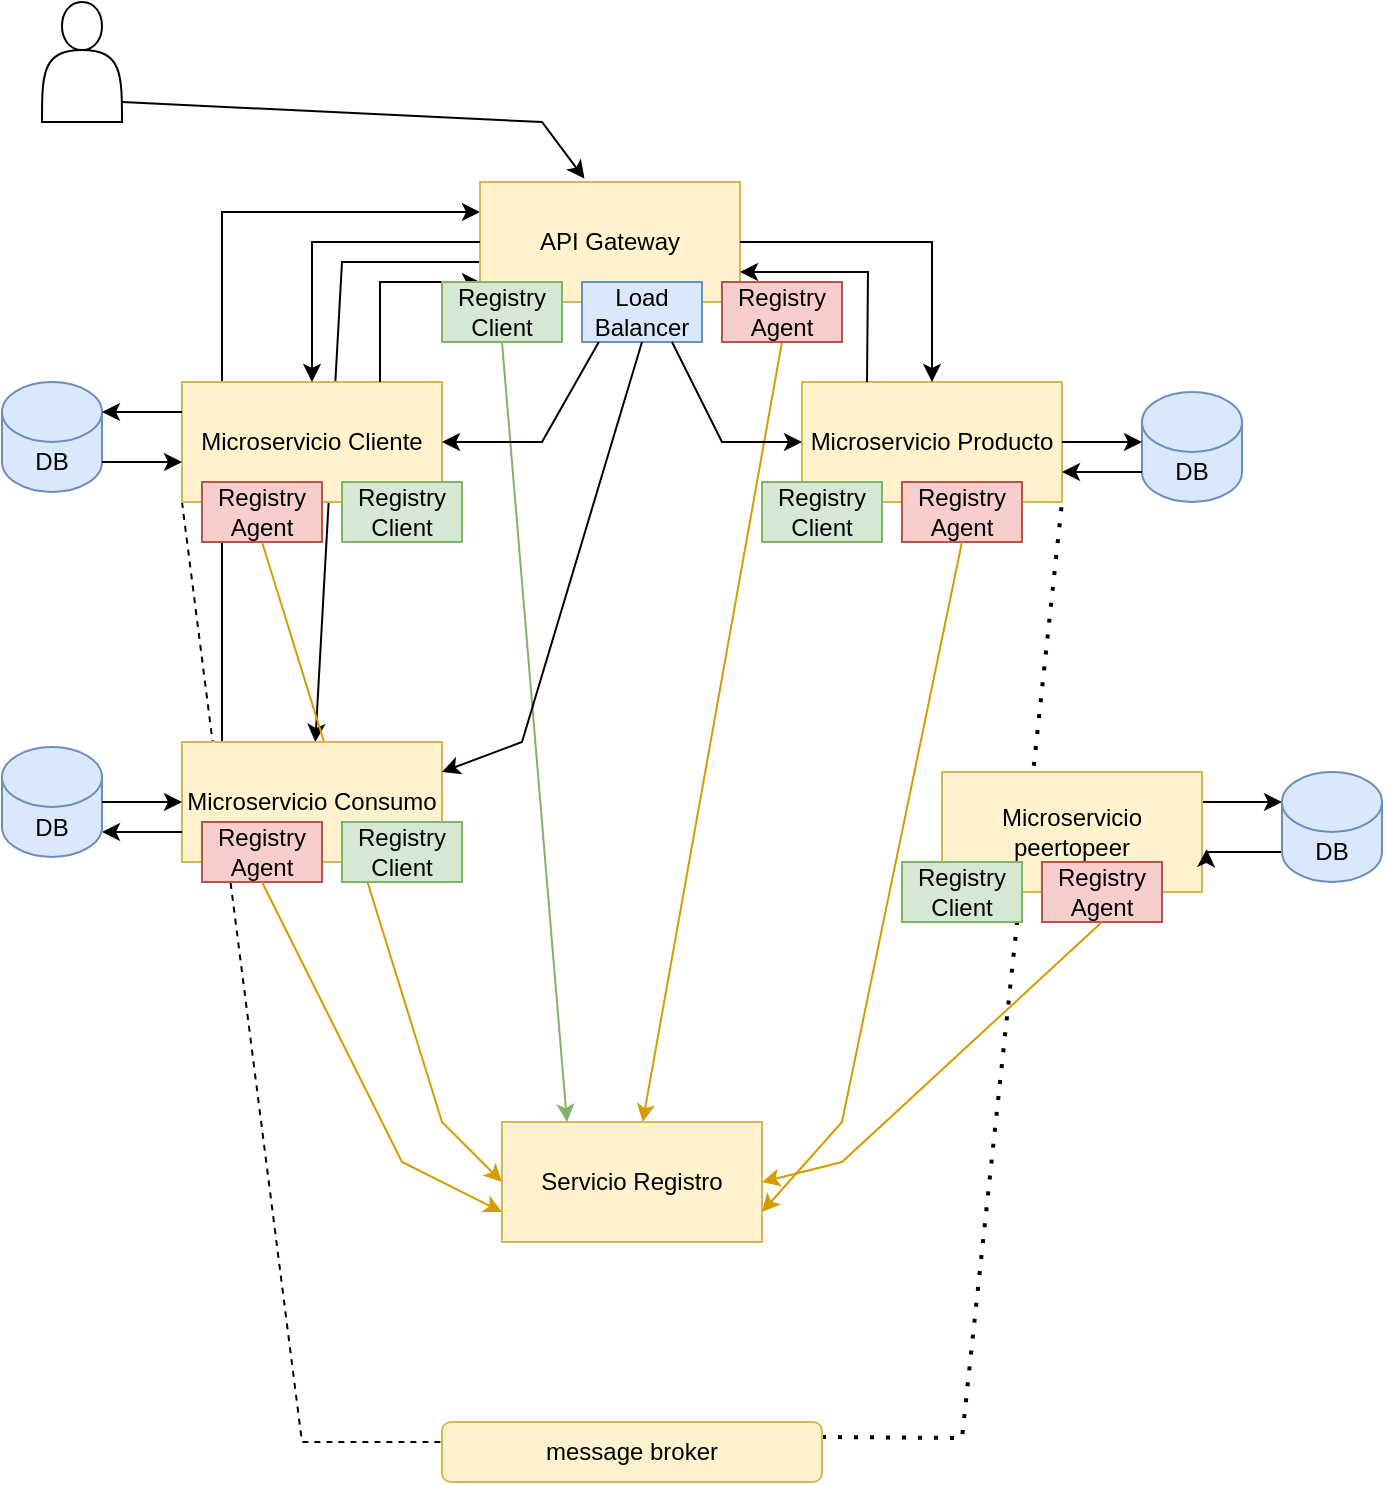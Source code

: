 <mxfile version="19.0.3" type="device"><diagram id="2nGAjJYOJUBrYojwt7jL" name="Página-1"><mxGraphModel dx="1038" dy="649" grid="1" gridSize="10" guides="1" tooltips="1" connect="1" arrows="1" fold="1" page="1" pageScale="1" pageWidth="827" pageHeight="1169" math="0" shadow="0"><root><mxCell id="0"/><mxCell id="1" parent="0"/><mxCell id="evx9BOeUH_PnrXEQ1c8M-12" value="" style="endArrow=none;dashed=1;html=1;rounded=0;exitX=0;exitY=1;exitDx=0;exitDy=0;" edge="1" parent="1" source="XDyPsMoyg9mjcRolrBr0-5"><mxGeometry width="50" height="50" relative="1" as="geometry"><mxPoint x="285" y="780" as="sourcePoint"/><mxPoint x="335" y="730" as="targetPoint"/><Array as="points"><mxPoint x="260" y="730"/></Array></mxGeometry></mxCell><mxCell id="evx9BOeUH_PnrXEQ1c8M-13" value="" style="endArrow=none;dashed=1;html=1;dashPattern=1 3;strokeWidth=2;rounded=0;exitX=1;exitY=0.25;exitDx=0;exitDy=0;" edge="1" parent="1" source="evx9BOeUH_PnrXEQ1c8M-11"><mxGeometry width="50" height="50" relative="1" as="geometry"><mxPoint x="590" y="310" as="sourcePoint"/><mxPoint x="640" y="260" as="targetPoint"/><Array as="points"><mxPoint x="590" y="728"/></Array></mxGeometry></mxCell><mxCell id="XDyPsMoyg9mjcRolrBr0-36" value="" style="endArrow=classic;html=1;rounded=0;" parent="1" target="XDyPsMoyg9mjcRolrBr0-7" edge="1"><mxGeometry width="50" height="50" relative="1" as="geometry"><mxPoint x="349" y="140" as="sourcePoint"/><mxPoint x="399" y="90" as="targetPoint"/><Array as="points"><mxPoint x="280" y="140"/></Array></mxGeometry></mxCell><mxCell id="XDyPsMoyg9mjcRolrBr0-35" value="" style="endArrow=classic;html=1;rounded=0;entryX=0;entryY=0.25;entryDx=0;entryDy=0;" parent="1" target="XDyPsMoyg9mjcRolrBr0-4" edge="1"><mxGeometry width="50" height="50" relative="1" as="geometry"><mxPoint x="220" y="380" as="sourcePoint"/><mxPoint x="270" y="330" as="targetPoint"/><Array as="points"><mxPoint x="220" y="115"/></Array></mxGeometry></mxCell><mxCell id="XDyPsMoyg9mjcRolrBr0-30" value="" style="endArrow=classic;html=1;rounded=0;exitX=0.5;exitY=1;exitDx=0;exitDy=0;fillColor=#ffe6cc;strokeColor=#d79b00;" parent="1" source="XDyPsMoyg9mjcRolrBr0-27" target="XDyPsMoyg9mjcRolrBr0-8" edge="1"><mxGeometry width="50" height="50" relative="1" as="geometry"><mxPoint x="390" y="360" as="sourcePoint"/><mxPoint x="440" y="310" as="targetPoint"/></mxGeometry></mxCell><mxCell id="XDyPsMoyg9mjcRolrBr0-24" value="" style="endArrow=classic;html=1;rounded=0;entryX=0;entryY=0.5;entryDx=0;entryDy=0;fillColor=#ffe6cc;strokeColor=#d79b00;" parent="1" target="XDyPsMoyg9mjcRolrBr0-8" edge="1"><mxGeometry width="50" height="50" relative="1" as="geometry"><mxPoint x="240" y="280" as="sourcePoint"/><mxPoint x="290" y="230" as="targetPoint"/><Array as="points"><mxPoint x="330" y="570"/></Array></mxGeometry></mxCell><mxCell id="XDyPsMoyg9mjcRolrBr0-4" value="API Gateway" style="rounded=0;whiteSpace=wrap;html=1;fillColor=#fff2cc;strokeColor=#d6b656;" parent="1" vertex="1"><mxGeometry x="349" y="100" width="130" height="60" as="geometry"/></mxCell><mxCell id="XDyPsMoyg9mjcRolrBr0-5" value="Microservicio Cliente" style="rounded=0;whiteSpace=wrap;html=1;fillColor=#fff2cc;strokeColor=#d6b656;" parent="1" vertex="1"><mxGeometry x="200" y="200" width="130" height="60" as="geometry"/></mxCell><mxCell id="XDyPsMoyg9mjcRolrBr0-6" value="Microservicio Producto" style="rounded=0;whiteSpace=wrap;html=1;fillColor=#fff2cc;strokeColor=#d6b656;" parent="1" vertex="1"><mxGeometry x="510" y="200" width="130" height="60" as="geometry"/></mxCell><mxCell id="XDyPsMoyg9mjcRolrBr0-7" value="Microservicio Consumo" style="rounded=0;whiteSpace=wrap;html=1;fillColor=#fff2cc;strokeColor=#d6b656;" parent="1" vertex="1"><mxGeometry x="200" y="380" width="130" height="60" as="geometry"/></mxCell><mxCell id="XDyPsMoyg9mjcRolrBr0-8" value="Servicio Registro" style="rounded=0;whiteSpace=wrap;html=1;fillColor=#fff2cc;strokeColor=#d6b656;" parent="1" vertex="1"><mxGeometry x="360" y="570" width="130" height="60" as="geometry"/></mxCell><mxCell id="XDyPsMoyg9mjcRolrBr0-9" value="" style="endArrow=classic;html=1;rounded=0;exitX=0;exitY=0.5;exitDx=0;exitDy=0;entryX=0.5;entryY=0;entryDx=0;entryDy=0;" parent="1" source="XDyPsMoyg9mjcRolrBr0-4" target="XDyPsMoyg9mjcRolrBr0-5" edge="1"><mxGeometry width="50" height="50" relative="1" as="geometry"><mxPoint x="280" y="160" as="sourcePoint"/><mxPoint x="270" y="70" as="targetPoint"/><Array as="points"><mxPoint x="265" y="130"/></Array></mxGeometry></mxCell><mxCell id="XDyPsMoyg9mjcRolrBr0-11" value="" style="endArrow=classic;html=1;rounded=0;entryX=0.5;entryY=0;entryDx=0;entryDy=0;exitX=1;exitY=0.5;exitDx=0;exitDy=0;" parent="1" source="XDyPsMoyg9mjcRolrBr0-4" target="XDyPsMoyg9mjcRolrBr0-6" edge="1"><mxGeometry width="50" height="50" relative="1" as="geometry"><mxPoint x="550" y="120" as="sourcePoint"/><mxPoint x="600" y="70" as="targetPoint"/><Array as="points"><mxPoint x="575" y="130"/></Array></mxGeometry></mxCell><mxCell id="XDyPsMoyg9mjcRolrBr0-12" value="DB" style="shape=cylinder3;whiteSpace=wrap;html=1;boundedLbl=1;backgroundOutline=1;size=15;fillColor=#dae8fc;strokeColor=#6c8ebf;" parent="1" vertex="1"><mxGeometry x="110" y="200" width="50" height="55" as="geometry"/></mxCell><mxCell id="XDyPsMoyg9mjcRolrBr0-13" value="" style="endArrow=classic;html=1;rounded=0;exitX=0;exitY=0.25;exitDx=0;exitDy=0;entryX=1;entryY=0;entryDx=0;entryDy=15;entryPerimeter=0;" parent="1" source="XDyPsMoyg9mjcRolrBr0-5" target="XDyPsMoyg9mjcRolrBr0-12" edge="1"><mxGeometry width="50" height="50" relative="1" as="geometry"><mxPoint x="140" y="310" as="sourcePoint"/><mxPoint x="150" y="220" as="targetPoint"/><Array as="points"/></mxGeometry></mxCell><mxCell id="XDyPsMoyg9mjcRolrBr0-14" value="" style="endArrow=classic;html=1;rounded=0;exitX=0.25;exitY=0;exitDx=0;exitDy=0;entryX=1;entryY=0.75;entryDx=0;entryDy=0;" parent="1" source="XDyPsMoyg9mjcRolrBr0-6" target="XDyPsMoyg9mjcRolrBr0-4" edge="1"><mxGeometry width="50" height="50" relative="1" as="geometry"><mxPoint x="550" y="140" as="sourcePoint"/><mxPoint x="479" y="140" as="targetPoint"/><Array as="points"><mxPoint x="543" y="145"/></Array></mxGeometry></mxCell><mxCell id="XDyPsMoyg9mjcRolrBr0-15" value="" style="endArrow=classic;html=1;rounded=0;" parent="1" edge="1"><mxGeometry width="50" height="50" relative="1" as="geometry"><mxPoint x="299" y="200" as="sourcePoint"/><mxPoint x="349" y="150" as="targetPoint"/><Array as="points"><mxPoint x="299" y="150"/></Array></mxGeometry></mxCell><mxCell id="XDyPsMoyg9mjcRolrBr0-17" value="Registry Agent" style="rounded=0;whiteSpace=wrap;html=1;fillColor=#f8cecc;strokeColor=#b85450;" parent="1" vertex="1"><mxGeometry x="210" y="250" width="60" height="30" as="geometry"/></mxCell><mxCell id="XDyPsMoyg9mjcRolrBr0-18" value="Registry Client" style="rounded=0;whiteSpace=wrap;html=1;fillColor=#d5e8d4;strokeColor=#82b366;" parent="1" vertex="1"><mxGeometry x="280" y="250" width="60" height="30" as="geometry"/></mxCell><mxCell id="XDyPsMoyg9mjcRolrBr0-19" value="Registry Agent" style="rounded=0;whiteSpace=wrap;html=1;fillColor=#f8cecc;strokeColor=#b85450;" parent="1" vertex="1"><mxGeometry x="560" y="250" width="60" height="30" as="geometry"/></mxCell><mxCell id="XDyPsMoyg9mjcRolrBr0-20" value="Registry Client" style="rounded=0;whiteSpace=wrap;html=1;fillColor=#d5e8d4;strokeColor=#82b366;" parent="1" vertex="1"><mxGeometry x="490" y="250" width="60" height="30" as="geometry"/></mxCell><mxCell id="XDyPsMoyg9mjcRolrBr0-21" value="Registry Agent" style="rounded=0;whiteSpace=wrap;html=1;fillColor=#f8cecc;strokeColor=#b85450;" parent="1" vertex="1"><mxGeometry x="210" y="420" width="60" height="30" as="geometry"/></mxCell><mxCell id="XDyPsMoyg9mjcRolrBr0-22" value="Registry Client" style="rounded=0;whiteSpace=wrap;html=1;fillColor=#d5e8d4;strokeColor=#82b366;" parent="1" vertex="1"><mxGeometry x="280" y="420" width="60" height="30" as="geometry"/></mxCell><mxCell id="XDyPsMoyg9mjcRolrBr0-23" value="" style="endArrow=classic;html=1;rounded=0;exitX=0.5;exitY=1;exitDx=0;exitDy=0;entryX=0;entryY=0.75;entryDx=0;entryDy=0;fillColor=#ffe6cc;strokeColor=#d79b00;" parent="1" source="XDyPsMoyg9mjcRolrBr0-21" target="XDyPsMoyg9mjcRolrBr0-8" edge="1"><mxGeometry width="50" height="50" relative="1" as="geometry"><mxPoint x="240" y="500" as="sourcePoint"/><mxPoint x="290" y="450" as="targetPoint"/><Array as="points"><mxPoint x="310" y="590"/></Array></mxGeometry></mxCell><mxCell id="XDyPsMoyg9mjcRolrBr0-25" value="" style="endArrow=classic;html=1;rounded=0;exitX=0.5;exitY=1;exitDx=0;exitDy=0;entryX=1;entryY=0.75;entryDx=0;entryDy=0;fillColor=#ffe6cc;strokeColor=#d79b00;" parent="1" source="XDyPsMoyg9mjcRolrBr0-19" target="XDyPsMoyg9mjcRolrBr0-8" edge="1"><mxGeometry width="50" height="50" relative="1" as="geometry"><mxPoint x="390" y="360" as="sourcePoint"/><mxPoint x="550" y="450" as="targetPoint"/><Array as="points"><mxPoint x="530" y="570"/></Array></mxGeometry></mxCell><mxCell id="XDyPsMoyg9mjcRolrBr0-26" value="Registry Client" style="rounded=0;whiteSpace=wrap;html=1;fillColor=#d5e8d4;strokeColor=#82b366;" parent="1" vertex="1"><mxGeometry x="330" y="150" width="60" height="30" as="geometry"/></mxCell><mxCell id="XDyPsMoyg9mjcRolrBr0-27" value="Registry Agent" style="rounded=0;whiteSpace=wrap;html=1;fillColor=#f8cecc;strokeColor=#b85450;" parent="1" vertex="1"><mxGeometry x="470" y="150" width="60" height="30" as="geometry"/></mxCell><mxCell id="XDyPsMoyg9mjcRolrBr0-28" value="Load Balancer" style="rounded=0;whiteSpace=wrap;html=1;fillColor=#dae8fc;strokeColor=#6c8ebf;" parent="1" vertex="1"><mxGeometry x="400" y="150" width="60" height="30" as="geometry"/></mxCell><mxCell id="XDyPsMoyg9mjcRolrBr0-29" value="" style="endArrow=classic;html=1;rounded=0;exitX=0.5;exitY=1;exitDx=0;exitDy=0;entryX=0.25;entryY=0;entryDx=0;entryDy=0;fillColor=#d5e8d4;strokeColor=#82b366;" parent="1" source="XDyPsMoyg9mjcRolrBr0-26" target="XDyPsMoyg9mjcRolrBr0-8" edge="1"><mxGeometry width="50" height="50" relative="1" as="geometry"><mxPoint x="390" y="360" as="sourcePoint"/><mxPoint x="440" y="310" as="targetPoint"/></mxGeometry></mxCell><mxCell id="XDyPsMoyg9mjcRolrBr0-32" value="" style="endArrow=classic;html=1;rounded=0;exitX=0.14;exitY=1;exitDx=0;exitDy=0;exitPerimeter=0;entryX=1;entryY=0.5;entryDx=0;entryDy=0;" parent="1" source="XDyPsMoyg9mjcRolrBr0-28" target="XDyPsMoyg9mjcRolrBr0-5" edge="1"><mxGeometry width="50" height="50" relative="1" as="geometry"><mxPoint x="390" y="360" as="sourcePoint"/><mxPoint x="440" y="310" as="targetPoint"/><Array as="points"><mxPoint x="380" y="230"/></Array></mxGeometry></mxCell><mxCell id="XDyPsMoyg9mjcRolrBr0-33" value="" style="endArrow=classic;html=1;rounded=0;exitX=0.75;exitY=1;exitDx=0;exitDy=0;entryX=0;entryY=0.5;entryDx=0;entryDy=0;" parent="1" source="XDyPsMoyg9mjcRolrBr0-28" target="XDyPsMoyg9mjcRolrBr0-6" edge="1"><mxGeometry width="50" height="50" relative="1" as="geometry"><mxPoint x="390" y="360" as="sourcePoint"/><mxPoint x="440" y="310" as="targetPoint"/><Array as="points"><mxPoint x="470" y="230"/></Array></mxGeometry></mxCell><mxCell id="XDyPsMoyg9mjcRolrBr0-34" value="" style="endArrow=classic;html=1;rounded=0;exitX=0.5;exitY=1;exitDx=0;exitDy=0;entryX=1;entryY=0.25;entryDx=0;entryDy=0;" parent="1" source="XDyPsMoyg9mjcRolrBr0-28" target="XDyPsMoyg9mjcRolrBr0-7" edge="1"><mxGeometry width="50" height="50" relative="1" as="geometry"><mxPoint x="390" y="360" as="sourcePoint"/><mxPoint x="440" y="310" as="targetPoint"/><Array as="points"><mxPoint x="370" y="380"/></Array></mxGeometry></mxCell><mxCell id="XDyPsMoyg9mjcRolrBr0-37" value="DB" style="shape=cylinder3;whiteSpace=wrap;html=1;boundedLbl=1;backgroundOutline=1;size=15;fillColor=#dae8fc;strokeColor=#6c8ebf;" parent="1" vertex="1"><mxGeometry x="110" y="382.5" width="50" height="55" as="geometry"/></mxCell><mxCell id="XDyPsMoyg9mjcRolrBr0-38" value="DB" style="shape=cylinder3;whiteSpace=wrap;html=1;boundedLbl=1;backgroundOutline=1;size=15;fillColor=#dae8fc;strokeColor=#6c8ebf;" parent="1" vertex="1"><mxGeometry x="680" y="205" width="50" height="55" as="geometry"/></mxCell><mxCell id="XDyPsMoyg9mjcRolrBr0-39" value="" style="endArrow=classic;html=1;rounded=0;exitX=1;exitY=1;exitDx=0;exitDy=-15;exitPerimeter=0;" parent="1" source="XDyPsMoyg9mjcRolrBr0-12" edge="1"><mxGeometry width="50" height="50" relative="1" as="geometry"><mxPoint x="160" y="240" as="sourcePoint"/><mxPoint x="200" y="240" as="targetPoint"/></mxGeometry></mxCell><mxCell id="XDyPsMoyg9mjcRolrBr0-40" value="" style="endArrow=classic;html=1;rounded=0;entryX=0;entryY=0.5;entryDx=0;entryDy=0;" parent="1" target="XDyPsMoyg9mjcRolrBr0-7" edge="1"><mxGeometry width="50" height="50" relative="1" as="geometry"><mxPoint x="160" y="410" as="sourcePoint"/><mxPoint x="210" y="360" as="targetPoint"/></mxGeometry></mxCell><mxCell id="XDyPsMoyg9mjcRolrBr0-41" value="" style="endArrow=classic;html=1;rounded=0;exitX=0;exitY=0.75;exitDx=0;exitDy=0;" parent="1" source="XDyPsMoyg9mjcRolrBr0-7" edge="1"><mxGeometry width="50" height="50" relative="1" as="geometry"><mxPoint x="110" y="470" as="sourcePoint"/><mxPoint x="160" y="425" as="targetPoint"/></mxGeometry></mxCell><mxCell id="XDyPsMoyg9mjcRolrBr0-42" value="" style="endArrow=classic;html=1;rounded=0;exitX=1;exitY=0.5;exitDx=0;exitDy=0;" parent="1" source="XDyPsMoyg9mjcRolrBr0-6" edge="1"><mxGeometry width="50" height="50" relative="1" as="geometry"><mxPoint x="630" y="280" as="sourcePoint"/><mxPoint x="680" y="230" as="targetPoint"/></mxGeometry></mxCell><mxCell id="XDyPsMoyg9mjcRolrBr0-43" value="" style="endArrow=classic;html=1;rounded=0;exitX=0;exitY=1;exitDx=0;exitDy=-15;exitPerimeter=0;" parent="1" source="XDyPsMoyg9mjcRolrBr0-38" edge="1"><mxGeometry width="50" height="50" relative="1" as="geometry"><mxPoint x="590" y="300" as="sourcePoint"/><mxPoint x="640" y="245" as="targetPoint"/></mxGeometry></mxCell><mxCell id="XDyPsMoyg9mjcRolrBr0-44" value="" style="shape=actor;whiteSpace=wrap;html=1;" parent="1" vertex="1"><mxGeometry x="130" y="10" width="40" height="60" as="geometry"/></mxCell><mxCell id="XDyPsMoyg9mjcRolrBr0-46" value="" style="endArrow=classic;html=1;rounded=0;entryX=0.402;entryY=-0.027;entryDx=0;entryDy=0;entryPerimeter=0;" parent="1" target="XDyPsMoyg9mjcRolrBr0-4" edge="1"><mxGeometry width="50" height="50" relative="1" as="geometry"><mxPoint x="170" y="60" as="sourcePoint"/><mxPoint x="220" y="10" as="targetPoint"/><Array as="points"><mxPoint x="380" y="70"/></Array></mxGeometry></mxCell><mxCell id="evx9BOeUH_PnrXEQ1c8M-5" style="edgeStyle=orthogonalEdgeStyle;rounded=0;orthogonalLoop=1;jettySize=auto;html=1;exitX=1;exitY=0.25;exitDx=0;exitDy=0;entryX=0;entryY=0;entryDx=0;entryDy=15;entryPerimeter=0;" edge="1" parent="1" source="evx9BOeUH_PnrXEQ1c8M-1" target="evx9BOeUH_PnrXEQ1c8M-2"><mxGeometry relative="1" as="geometry"/></mxCell><mxCell id="evx9BOeUH_PnrXEQ1c8M-1" value="Microservicio peertopeer" style="rounded=0;whiteSpace=wrap;html=1;fillColor=#fff2cc;strokeColor=#d6b656;" vertex="1" parent="1"><mxGeometry x="580" y="395" width="130" height="60" as="geometry"/></mxCell><mxCell id="evx9BOeUH_PnrXEQ1c8M-7" style="edgeStyle=orthogonalEdgeStyle;rounded=0;orthogonalLoop=1;jettySize=auto;html=1;exitX=0;exitY=1;exitDx=0;exitDy=-15;exitPerimeter=0;entryX=1.018;entryY=0.643;entryDx=0;entryDy=0;entryPerimeter=0;" edge="1" parent="1" source="evx9BOeUH_PnrXEQ1c8M-2" target="evx9BOeUH_PnrXEQ1c8M-1"><mxGeometry relative="1" as="geometry"/></mxCell><mxCell id="evx9BOeUH_PnrXEQ1c8M-2" value="DB" style="shape=cylinder3;whiteSpace=wrap;html=1;boundedLbl=1;backgroundOutline=1;size=15;fillColor=#dae8fc;strokeColor=#6c8ebf;" vertex="1" parent="1"><mxGeometry x="750" y="395" width="50" height="55" as="geometry"/></mxCell><mxCell id="evx9BOeUH_PnrXEQ1c8M-8" value="Registry Agent" style="rounded=0;whiteSpace=wrap;html=1;fillColor=#f8cecc;strokeColor=#b85450;" vertex="1" parent="1"><mxGeometry x="630" y="440" width="60" height="30" as="geometry"/></mxCell><mxCell id="evx9BOeUH_PnrXEQ1c8M-9" value="Registry Client" style="rounded=0;whiteSpace=wrap;html=1;fillColor=#d5e8d4;strokeColor=#82b366;" vertex="1" parent="1"><mxGeometry x="560" y="440" width="60" height="30" as="geometry"/></mxCell><mxCell id="evx9BOeUH_PnrXEQ1c8M-10" value="" style="endArrow=classic;html=1;rounded=0;entryX=1;entryY=0.5;entryDx=0;entryDy=0;fillColor=#ffe6cc;strokeColor=#d79b00;" edge="1" parent="1" target="XDyPsMoyg9mjcRolrBr0-8"><mxGeometry width="50" height="50" relative="1" as="geometry"><mxPoint x="660" y="470" as="sourcePoint"/><mxPoint x="710" y="420" as="targetPoint"/><Array as="points"><mxPoint x="530" y="590"/></Array></mxGeometry></mxCell><mxCell id="evx9BOeUH_PnrXEQ1c8M-11" value="message broker" style="rounded=1;whiteSpace=wrap;html=1;fillColor=#fff2cc;strokeColor=#d6b656;" vertex="1" parent="1"><mxGeometry x="330" y="720" width="190" height="30" as="geometry"/></mxCell></root></mxGraphModel></diagram></mxfile>